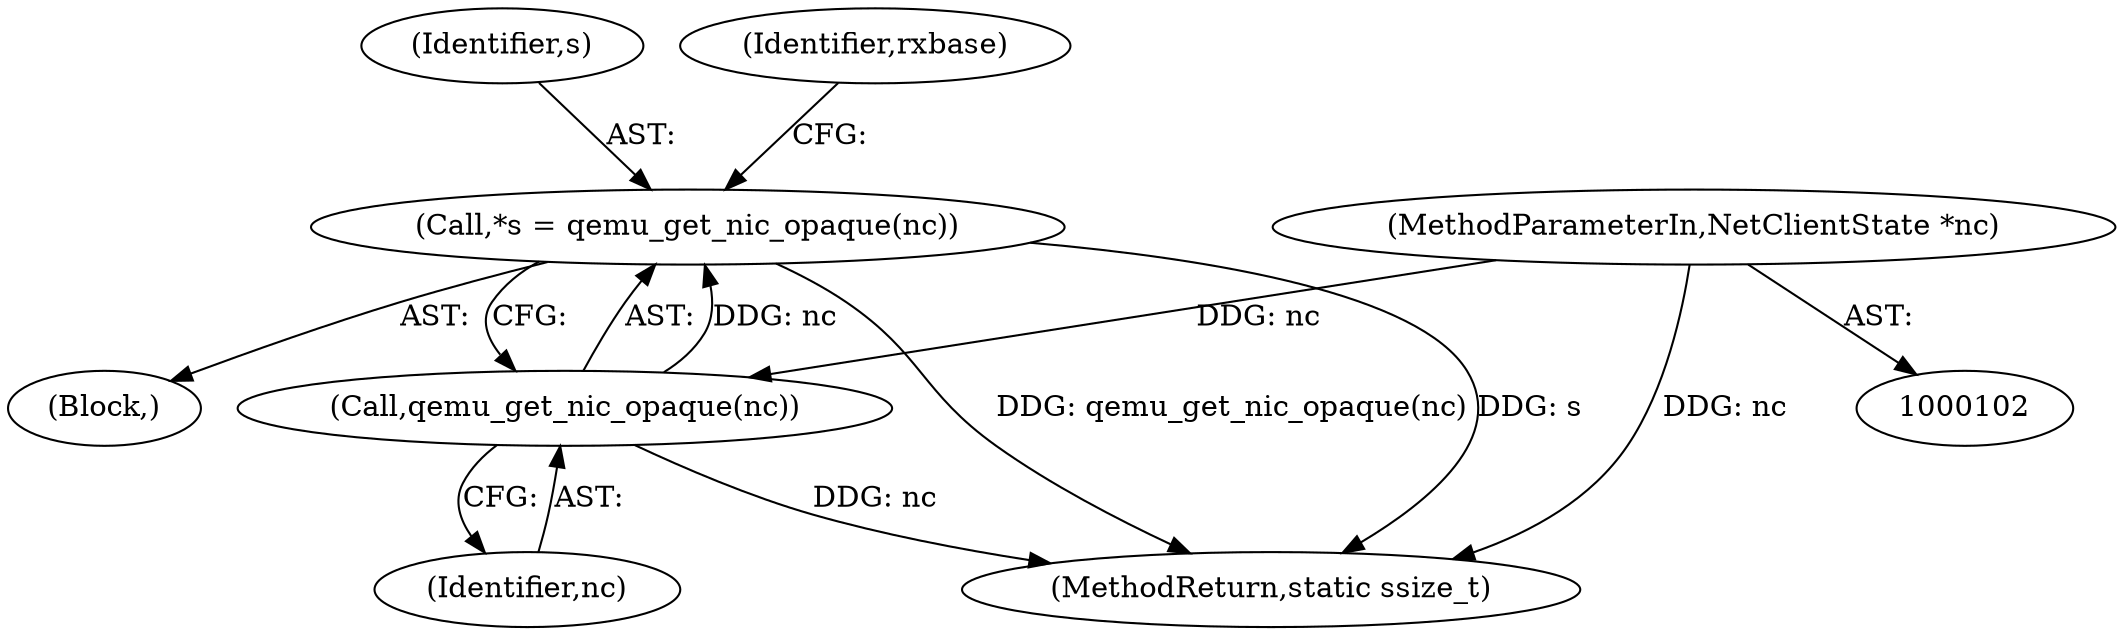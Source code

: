 digraph "0_qemu_a0d1cbdacff5df4ded16b753b38fdd9da6092968@pointer" {
"1000108" [label="(Call,*s = qemu_get_nic_opaque(nc))"];
"1000110" [label="(Call,qemu_get_nic_opaque(nc))"];
"1000103" [label="(MethodParameterIn,NetClientState *nc)"];
"1000108" [label="(Call,*s = qemu_get_nic_opaque(nc))"];
"1000110" [label="(Call,qemu_get_nic_opaque(nc))"];
"1000109" [label="(Identifier,s)"];
"1000111" [label="(Identifier,nc)"];
"1000103" [label="(MethodParameterIn,NetClientState *nc)"];
"1000220" [label="(MethodReturn,static ssize_t)"];
"1000106" [label="(Block,)"];
"1000114" [label="(Identifier,rxbase)"];
"1000108" -> "1000106"  [label="AST: "];
"1000108" -> "1000110"  [label="CFG: "];
"1000109" -> "1000108"  [label="AST: "];
"1000110" -> "1000108"  [label="AST: "];
"1000114" -> "1000108"  [label="CFG: "];
"1000108" -> "1000220"  [label="DDG: qemu_get_nic_opaque(nc)"];
"1000108" -> "1000220"  [label="DDG: s"];
"1000110" -> "1000108"  [label="DDG: nc"];
"1000110" -> "1000111"  [label="CFG: "];
"1000111" -> "1000110"  [label="AST: "];
"1000110" -> "1000220"  [label="DDG: nc"];
"1000103" -> "1000110"  [label="DDG: nc"];
"1000103" -> "1000102"  [label="AST: "];
"1000103" -> "1000220"  [label="DDG: nc"];
}
